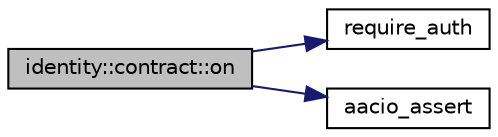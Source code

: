 digraph "identity::contract::on"
{
  edge [fontname="Helvetica",fontsize="10",labelfontname="Helvetica",labelfontsize="10"];
  node [fontname="Helvetica",fontsize="10",shape=record];
  rankdir="LR";
  Node0 [label="identity::contract::on",height=0.2,width=0.4,color="black", fillcolor="grey75", style="filled", fontcolor="black"];
  Node0 -> Node1 [color="midnightblue",fontsize="10",style="solid"];
  Node1 [label="require_auth",height=0.2,width=0.4,color="black", fillcolor="white", style="filled",URL="$group__actioncapi.html#gab1e668e93ac1f94421743ed79edffb26",tooltip="Verify specified account exists in the set of provided auths. "];
  Node0 -> Node2 [color="midnightblue",fontsize="10",style="solid"];
  Node2 [label="aacio_assert",height=0.2,width=0.4,color="black", fillcolor="white", style="filled",URL="$group__systemcapi.html#gaf5c36ddbe4ddd977456ac9aefcdb923f",tooltip="Aborts processing of this action and unwinds all pending changes. "];
}
